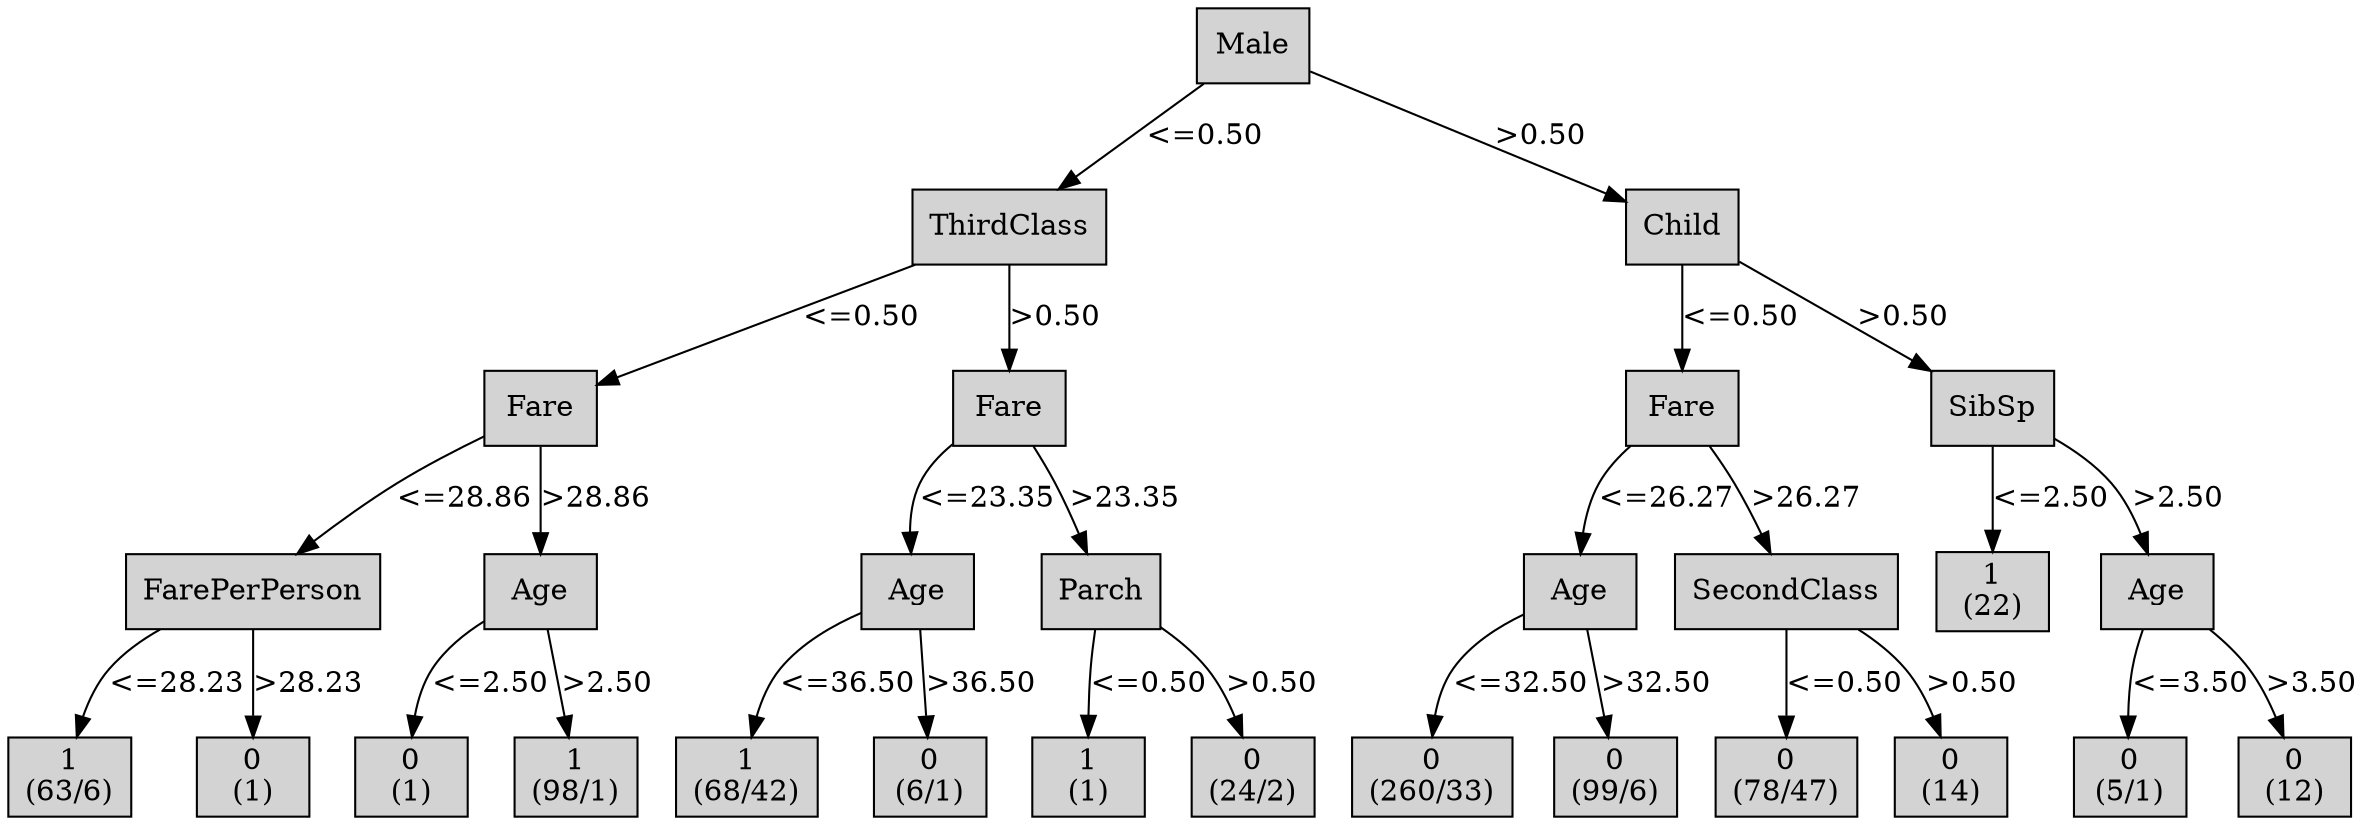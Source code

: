 digraph ID3_Tree {
"0" [shape=box, style=filled, label="Male
", weight=1]
"1" [shape=box, style=filled, label="ThirdClass
", weight=2]
0 -> 1 [ label = "<=0.50"];
"2" [shape=box, style=filled, label="Fare
", weight=3]
1 -> 2 [ label = "<=0.50"];
"3" [shape=box, style=filled, label="FarePerPerson
", weight=4]
2 -> 3 [ label = "<=28.86"];
"4" [shape=box, style=filled, label="1
(63/6)
", weight=5]
3 -> 4 [ label = "<=28.23"];
"5" [shape=box, style=filled, label="0
(1)
", weight=5]
3 -> 5 [ label = ">28.23"];
"6" [shape=box, style=filled, label="Age
", weight=4]
2 -> 6 [ label = ">28.86"];
"7" [shape=box, style=filled, label="0
(1)
", weight=5]
6 -> 7 [ label = "<=2.50"];
"8" [shape=box, style=filled, label="1
(98/1)
", weight=5]
6 -> 8 [ label = ">2.50"];
"9" [shape=box, style=filled, label="Fare
", weight=3]
1 -> 9 [ label = ">0.50"];
"10" [shape=box, style=filled, label="Age
", weight=4]
9 -> 10 [ label = "<=23.35"];
"11" [shape=box, style=filled, label="1
(68/42)
", weight=5]
10 -> 11 [ label = "<=36.50"];
"12" [shape=box, style=filled, label="0
(6/1)
", weight=5]
10 -> 12 [ label = ">36.50"];
"13" [shape=box, style=filled, label="Parch
", weight=4]
9 -> 13 [ label = ">23.35"];
"14" [shape=box, style=filled, label="1
(1)
", weight=5]
13 -> 14 [ label = "<=0.50"];
"15" [shape=box, style=filled, label="0
(24/2)
", weight=5]
13 -> 15 [ label = ">0.50"];
"16" [shape=box, style=filled, label="Child
", weight=2]
0 -> 16 [ label = ">0.50"];
"17" [shape=box, style=filled, label="Fare
", weight=3]
16 -> 17 [ label = "<=0.50"];
"18" [shape=box, style=filled, label="Age
", weight=4]
17 -> 18 [ label = "<=26.27"];
"19" [shape=box, style=filled, label="0
(260/33)
", weight=5]
18 -> 19 [ label = "<=32.50"];
"20" [shape=box, style=filled, label="0
(99/6)
", weight=5]
18 -> 20 [ label = ">32.50"];
"21" [shape=box, style=filled, label="SecondClass
", weight=4]
17 -> 21 [ label = ">26.27"];
"22" [shape=box, style=filled, label="0
(78/47)
", weight=5]
21 -> 22 [ label = "<=0.50"];
"23" [shape=box, style=filled, label="0
(14)
", weight=5]
21 -> 23 [ label = ">0.50"];
"24" [shape=box, style=filled, label="SibSp
", weight=3]
16 -> 24 [ label = ">0.50"];
"25" [shape=box, style=filled, label="1
(22)
", weight=4]
24 -> 25 [ label = "<=2.50"];
"26" [shape=box, style=filled, label="Age
", weight=4]
24 -> 26 [ label = ">2.50"];
"27" [shape=box, style=filled, label="0
(5/1)
", weight=5]
26 -> 27 [ label = "<=3.50"];
"28" [shape=box, style=filled, label="0
(12)
", weight=5]
26 -> 28 [ label = ">3.50"];
{rank=same; 0;};
{rank=same; 1;16;};
{rank=same; 2;9;17;24;};
{rank=same; 3;6;10;13;18;21;25;26;};
{rank=same; 4;5;7;8;11;12;14;15;19;20;22;23;27;28;};
}